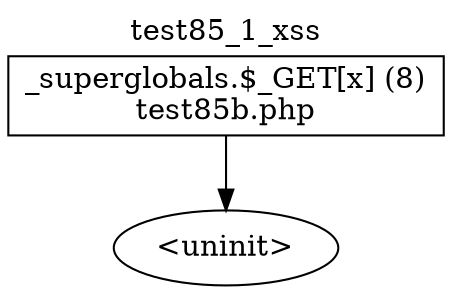 digraph cfg {
  label="test85_1_xss";
  labelloc=t;
  n1 [shape=box, label="_superglobals.$_GET[x] (8)\ntest85b.php"];
  n2 [shape=ellipse, label="<uninit>"];
  n1 -> n2;
}
